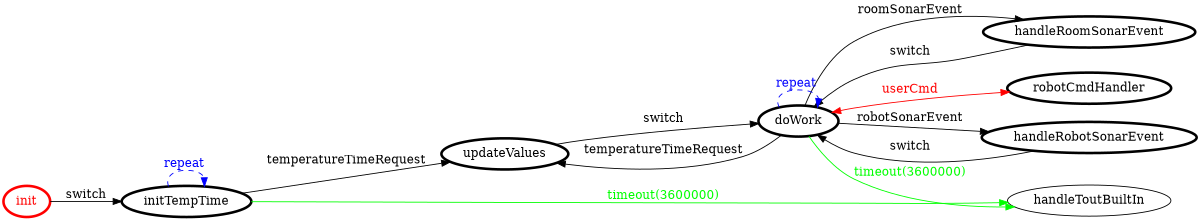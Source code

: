 /*
*
* A GraphViz DOT FSM description 
* Please use a GraphViz visualizer (like http://www.webgraphviz.com)
*  
*/

digraph finite_state_machine {
	rankdir=LR
	size="8,5"
	
	init [ color = red ][ fontcolor = red ][ penwidth = 3 ]
	handleRoomSonarEvent [ color = black ][ fontcolor = black ][ penwidth = 3 ]
	doWork [ color = black ][ fontcolor = black ][ penwidth = 3 ]
	initTempTime [ color = black ][ fontcolor = black ][ penwidth = 3 ]
	updateValues [ color = black ][ fontcolor = black ][ penwidth = 3 ]
	robotCmdHandler [ color = black ][ fontcolor = black ][ penwidth = 3 ]
	handleRobotSonarEvent [ color = black ][ fontcolor = black ][ penwidth = 3 ]
	
	initTempTime -> initTempTime [ label = "repeat "][ style = dashed ][ color = blue ][ fontcolor = blue ]
	doWork -> handleToutBuiltIn [ label = "timeout(3600000)" ][ color = green ][ fontcolor = green ]
	updateValues -> doWork [ label = "switch" ][ color = black ][ fontcolor = black ]
	handleRobotSonarEvent -> doWork [ label = "switch" ][ color = black ][ fontcolor = black ]
	doWork -> handleRobotSonarEvent [ label = "robotSonarEvent" ][ color = black ][ fontcolor = black ]
	initTempTime -> handleToutBuiltIn [ label = "timeout(3600000)" ][ color = green ][ fontcolor = green ]
	doWork -> handleRoomSonarEvent [ label = "roomSonarEvent" ][ color = black ][ fontcolor = black ]
	doWork -> updateValues [ label = "temperatureTimeRequest" ][ color = black ][ fontcolor = black ]
	handleRoomSonarEvent -> doWork [ label = "switch" ][ color = black ][ fontcolor = black ]
	init -> initTempTime [ label = "switch" ][ color = black ][ fontcolor = black ]
	doWork -> doWork [ label = "repeat "][ style = dashed ][ color = blue ][ fontcolor = blue ]
	initTempTime -> updateValues [ label = "temperatureTimeRequest" ][ color = black ][ fontcolor = black ]
	doWork -> robotCmdHandler [ label = "userCmd" ][ color = red ][ fontcolor = red ][ dir = both ]
}
